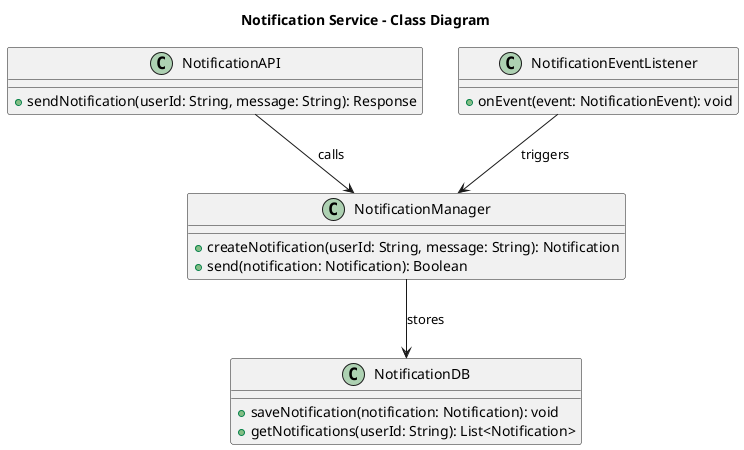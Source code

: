 @startuml
title Notification Service - Class Diagram

class NotificationAPI {
    +sendNotification(userId: String, message: String): Response
}

class NotificationManager {
    +createNotification(userId: String, message: String): Notification
    +send(notification: Notification): Boolean
}

class NotificationEventListener {
    +onEvent(event: NotificationEvent): void
}

class NotificationDB {
    +saveNotification(notification: Notification): void
    +getNotifications(userId: String): List<Notification>
}

NotificationAPI --> NotificationManager : calls
NotificationManager --> NotificationDB : stores
NotificationEventListener --> NotificationManager : triggers
@enduml
